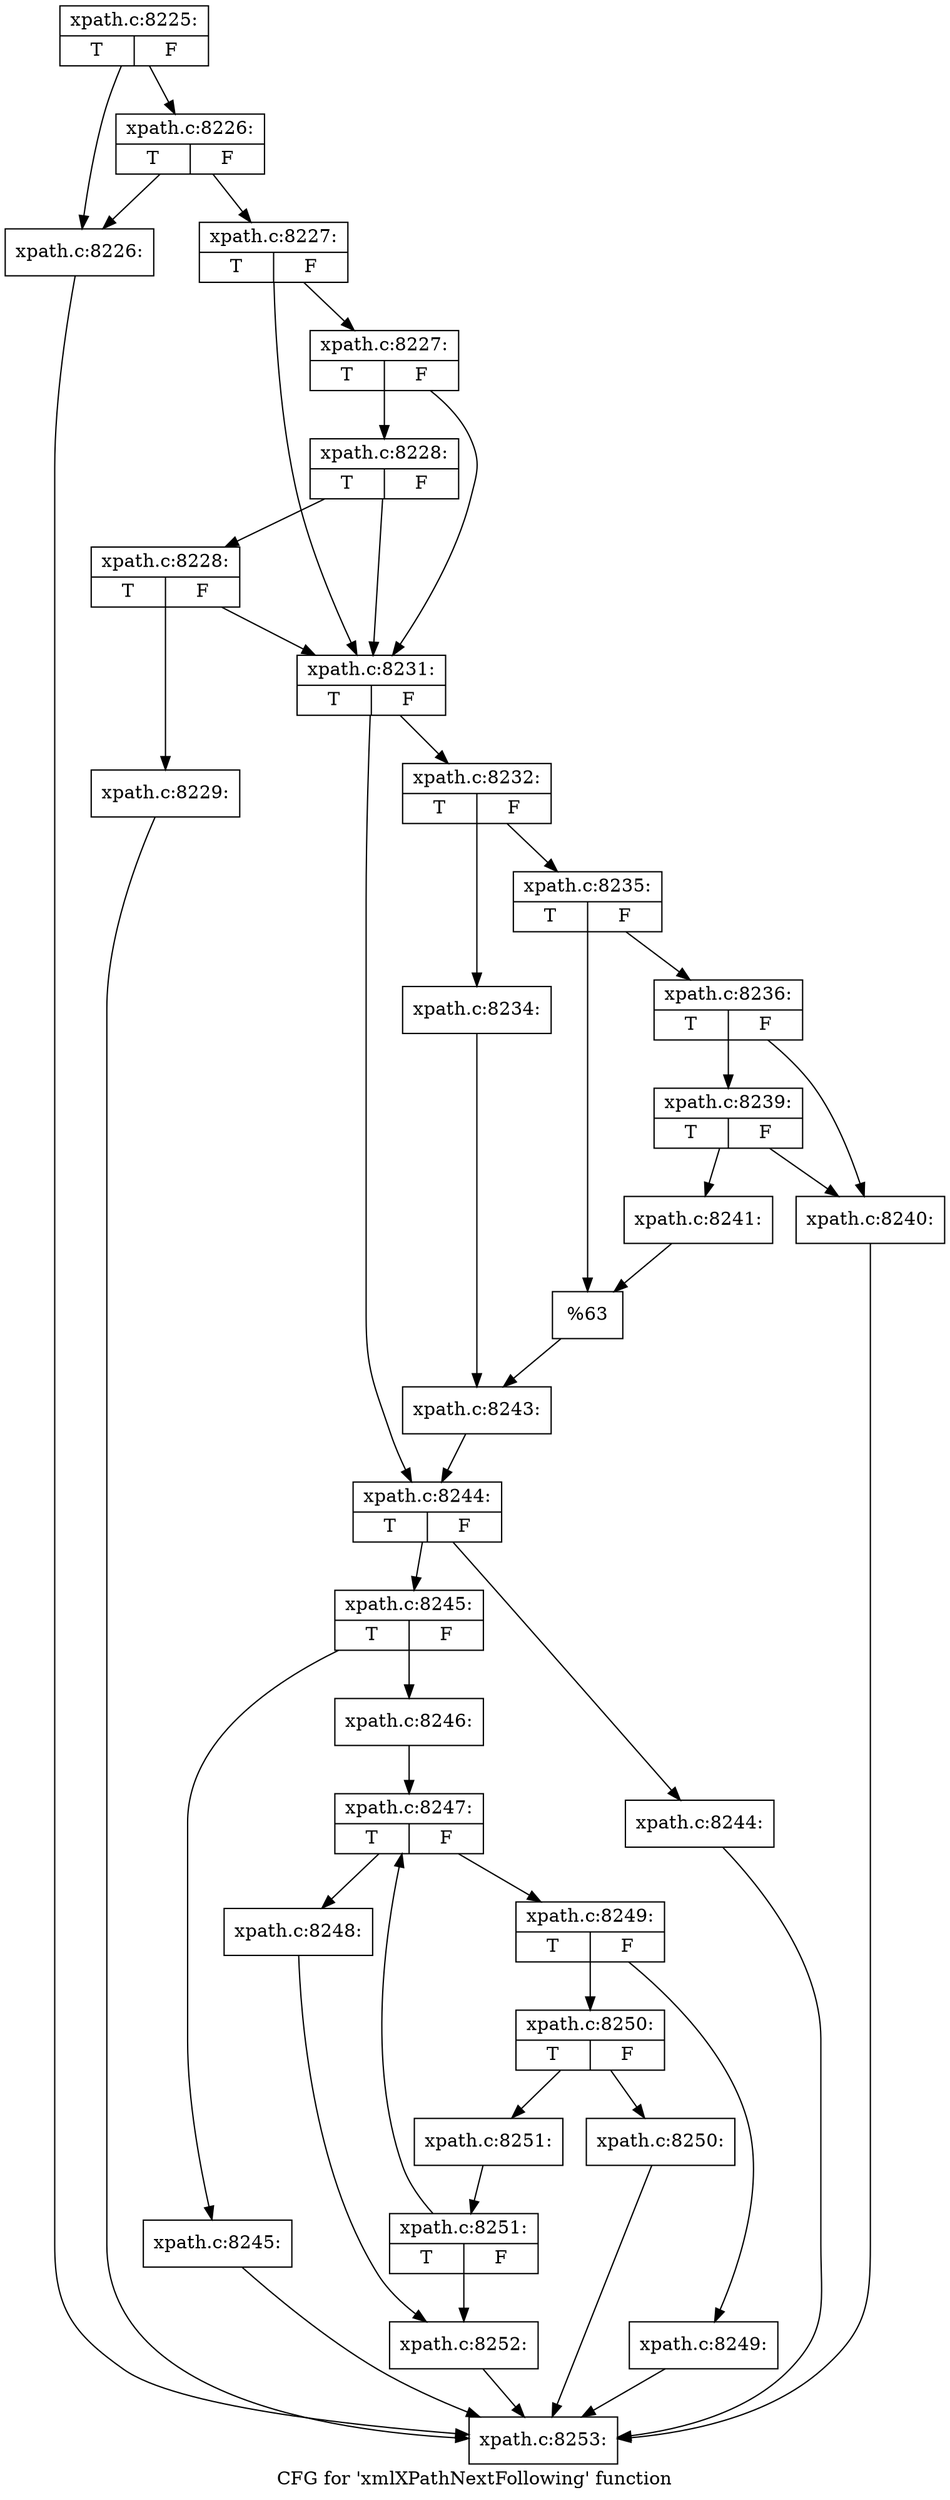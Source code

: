 digraph "CFG for 'xmlXPathNextFollowing' function" {
	label="CFG for 'xmlXPathNextFollowing' function";

	Node0x55e6b2758530 [shape=record,label="{xpath.c:8225:|{<s0>T|<s1>F}}"];
	Node0x55e6b2758530 -> Node0x55e6b27588b0;
	Node0x55e6b2758530 -> Node0x55e6b2761920;
	Node0x55e6b2761920 [shape=record,label="{xpath.c:8226:|{<s0>T|<s1>F}}"];
	Node0x55e6b2761920 -> Node0x55e6b27588b0;
	Node0x55e6b2761920 -> Node0x55e6b27618d0;
	Node0x55e6b27588b0 [shape=record,label="{xpath.c:8226:}"];
	Node0x55e6b27588b0 -> Node0x55e6b275cef0;
	Node0x55e6b27618d0 [shape=record,label="{xpath.c:8227:|{<s0>T|<s1>F}}"];
	Node0x55e6b27618d0 -> Node0x55e6b27621e0;
	Node0x55e6b27618d0 -> Node0x55e6b2762090;
	Node0x55e6b27621e0 [shape=record,label="{xpath.c:8227:|{<s0>T|<s1>F}}"];
	Node0x55e6b27621e0 -> Node0x55e6b2762160;
	Node0x55e6b27621e0 -> Node0x55e6b2762090;
	Node0x55e6b2762160 [shape=record,label="{xpath.c:8228:|{<s0>T|<s1>F}}"];
	Node0x55e6b2762160 -> Node0x55e6b27620e0;
	Node0x55e6b2762160 -> Node0x55e6b2762090;
	Node0x55e6b27620e0 [shape=record,label="{xpath.c:8228:|{<s0>T|<s1>F}}"];
	Node0x55e6b27620e0 -> Node0x55e6b2762040;
	Node0x55e6b27620e0 -> Node0x55e6b2762090;
	Node0x55e6b2762040 [shape=record,label="{xpath.c:8229:}"];
	Node0x55e6b2762040 -> Node0x55e6b275cef0;
	Node0x55e6b2762090 [shape=record,label="{xpath.c:8231:|{<s0>T|<s1>F}}"];
	Node0x55e6b2762090 -> Node0x55e6b2763010;
	Node0x55e6b2762090 -> Node0x55e6b2763060;
	Node0x55e6b2763010 [shape=record,label="{xpath.c:8232:|{<s0>T|<s1>F}}"];
	Node0x55e6b2763010 -> Node0x55e6b2763790;
	Node0x55e6b2763010 -> Node0x55e6b2763830;
	Node0x55e6b2763790 [shape=record,label="{xpath.c:8234:}"];
	Node0x55e6b2763790 -> Node0x55e6b27637e0;
	Node0x55e6b2763830 [shape=record,label="{xpath.c:8235:|{<s0>T|<s1>F}}"];
	Node0x55e6b2763830 -> Node0x55e6b2764020;
	Node0x55e6b2763830 -> Node0x55e6b2764070;
	Node0x55e6b2764020 [shape=record,label="{xpath.c:8236:|{<s0>T|<s1>F}}"];
	Node0x55e6b2764020 -> Node0x55e6b2764900;
	Node0x55e6b2764020 -> Node0x55e6b27649a0;
	Node0x55e6b27649a0 [shape=record,label="{xpath.c:8239:|{<s0>T|<s1>F}}"];
	Node0x55e6b27649a0 -> Node0x55e6b2764900;
	Node0x55e6b27649a0 -> Node0x55e6b2764950;
	Node0x55e6b2764900 [shape=record,label="{xpath.c:8240:}"];
	Node0x55e6b2764900 -> Node0x55e6b275cef0;
	Node0x55e6b2764950 [shape=record,label="{xpath.c:8241:}"];
	Node0x55e6b2764950 -> Node0x55e6b2764070;
	Node0x55e6b2764070 [shape=record,label="{%63}"];
	Node0x55e6b2764070 -> Node0x55e6b27637e0;
	Node0x55e6b27637e0 [shape=record,label="{xpath.c:8243:}"];
	Node0x55e6b27637e0 -> Node0x55e6b2763060;
	Node0x55e6b2763060 [shape=record,label="{xpath.c:8244:|{<s0>T|<s1>F}}"];
	Node0x55e6b2763060 -> Node0x55e6b2765990;
	Node0x55e6b2763060 -> Node0x55e6b27659e0;
	Node0x55e6b2765990 [shape=record,label="{xpath.c:8244:}"];
	Node0x55e6b2765990 -> Node0x55e6b275cef0;
	Node0x55e6b27659e0 [shape=record,label="{xpath.c:8245:|{<s0>T|<s1>F}}"];
	Node0x55e6b27659e0 -> Node0x55e6b2765e40;
	Node0x55e6b27659e0 -> Node0x55e6b2765e90;
	Node0x55e6b2765e40 [shape=record,label="{xpath.c:8245:}"];
	Node0x55e6b2765e40 -> Node0x55e6b275cef0;
	Node0x55e6b2765e90 [shape=record,label="{xpath.c:8246:}"];
	Node0x55e6b2765e90 -> Node0x55e6b2766650;
	Node0x55e6b2766650 [shape=record,label="{xpath.c:8247:|{<s0>T|<s1>F}}"];
	Node0x55e6b2766650 -> Node0x55e6b2766b60;
	Node0x55e6b2766650 -> Node0x55e6b2766bb0;
	Node0x55e6b2766b60 [shape=record,label="{xpath.c:8248:}"];
	Node0x55e6b2766b60 -> Node0x55e6b27665b0;
	Node0x55e6b2766bb0 [shape=record,label="{xpath.c:8249:|{<s0>T|<s1>F}}"];
	Node0x55e6b2766bb0 -> Node0x55e6b2766ee0;
	Node0x55e6b2766bb0 -> Node0x55e6b2766f30;
	Node0x55e6b2766ee0 [shape=record,label="{xpath.c:8249:}"];
	Node0x55e6b2766ee0 -> Node0x55e6b275cef0;
	Node0x55e6b2766f30 [shape=record,label="{xpath.c:8250:|{<s0>T|<s1>F}}"];
	Node0x55e6b2766f30 -> Node0x55e6b27676e0;
	Node0x55e6b2766f30 -> Node0x55e6b2767730;
	Node0x55e6b27676e0 [shape=record,label="{xpath.c:8250:}"];
	Node0x55e6b27676e0 -> Node0x55e6b275cef0;
	Node0x55e6b2767730 [shape=record,label="{xpath.c:8251:}"];
	Node0x55e6b2767730 -> Node0x55e6b2766600;
	Node0x55e6b2766600 [shape=record,label="{xpath.c:8251:|{<s0>T|<s1>F}}"];
	Node0x55e6b2766600 -> Node0x55e6b2766650;
	Node0x55e6b2766600 -> Node0x55e6b27665b0;
	Node0x55e6b27665b0 [shape=record,label="{xpath.c:8252:}"];
	Node0x55e6b27665b0 -> Node0x55e6b275cef0;
	Node0x55e6b275cef0 [shape=record,label="{xpath.c:8253:}"];
}
